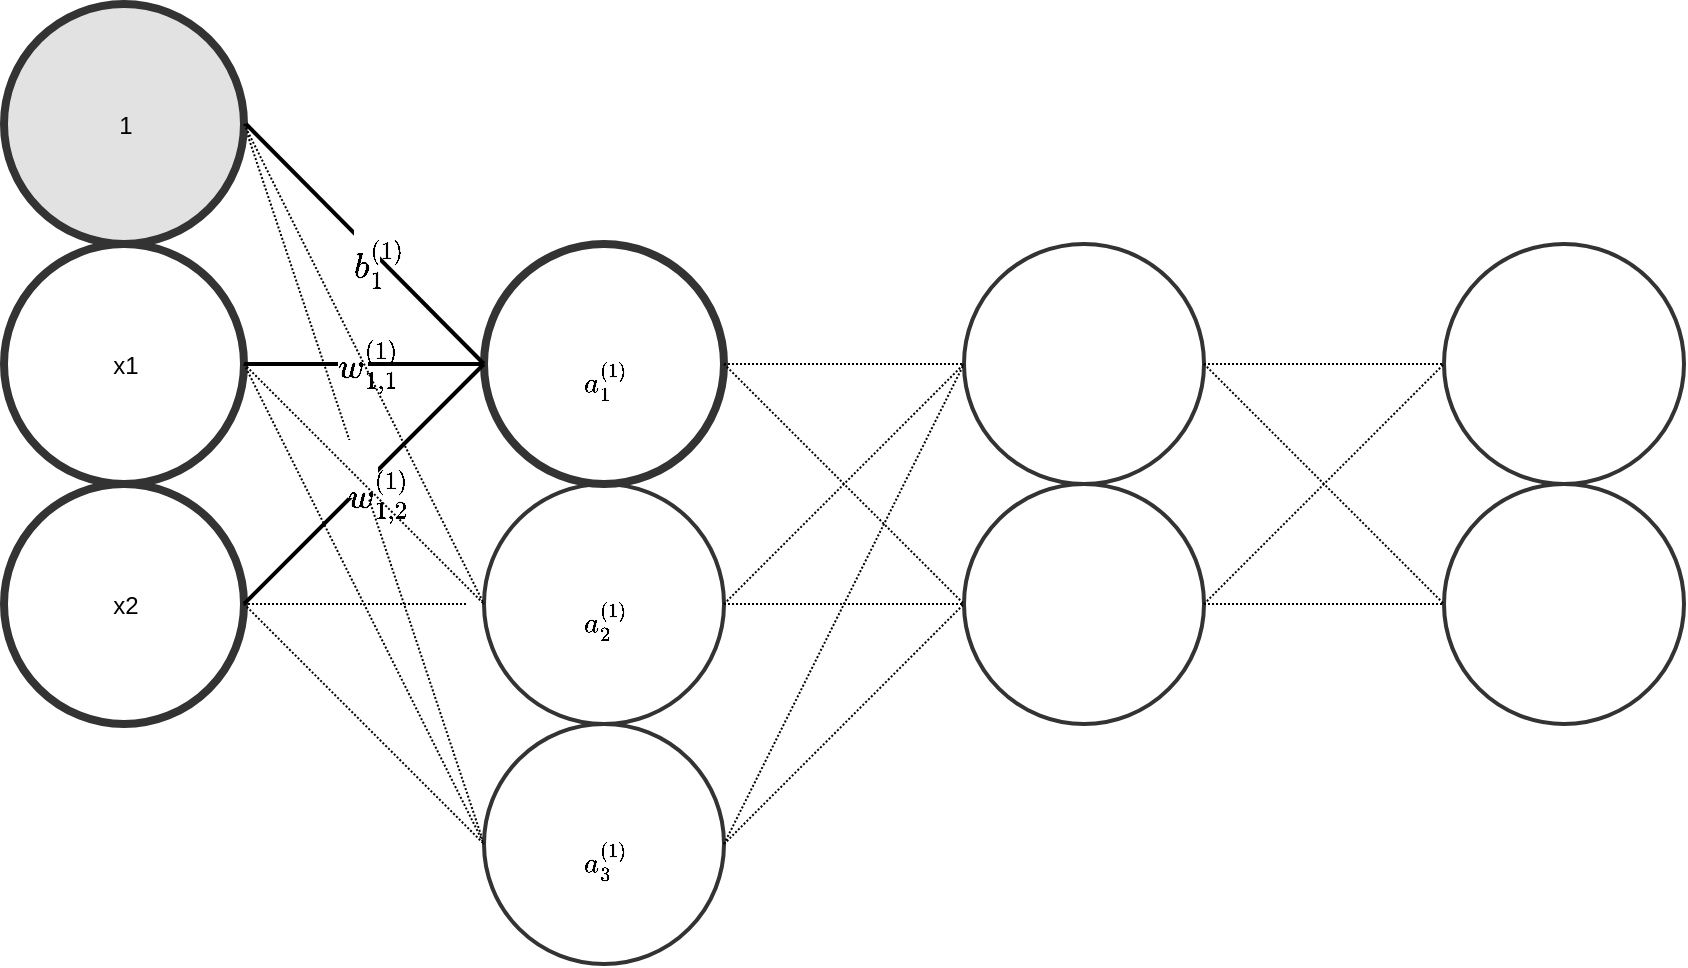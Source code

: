 <mxfile version="10.8.0" type="device"><diagram id="z8ubIWqjoBT1K7V4a9YK" name="페이지-1"><mxGraphModel dx="1078" dy="599" grid="1" gridSize="10" guides="1" tooltips="1" connect="1" arrows="1" fold="1" page="1" pageScale="1" pageWidth="827" pageHeight="1169" background="#FFFFFF" math="1" shadow="0"><root><mxCell id="0"/><mxCell id="1" parent="0"/><mxCell id="17" style="shape=filledEdge;strokeWidth=1;strokeColor=#000000;fillColor=none;startArrow=none;startFill=0;startSize=6;endArrow=none;endFill=0;endSize=6;rounded=0;dashed=1;fixDash=1;dashPattern=1.0 1.0;gliffyId=40;exitX=1.0;exitY=0.5;exitPerimeter=0;entryX=0.0;entryY=0.5;entryPerimeter=0;" parent="1" source="2" target="13" edge="1"><mxGeometry width="100" height="100" relative="1" as="geometry"><Array as="points"><mxPoint x="140" y="80"/><mxPoint x="260" y="440"/></Array></mxGeometry></mxCell><mxCell id="2" value="&lt;div style='width: 113.0px;height: 14.0px;word-break: break-word;'&gt;&lt;div align=&quot;center&quot;&gt;&lt;span style=&quot;font-size: 12px; font-family: Arial; white-space: pre-wrap; text-decoration: none; line-height: 14px; color: rgb(0, 0, 0);&quot;&gt;1&lt;/span&gt;&lt;/div&gt;&lt;/div&gt;" style="shape=ellipse;perimeter=ellipsePerimeter;shadow=0;strokeWidth=4;fillColor=#e2e2e2;strokeColor=#333333;opacity=100.0;html=1;nl2Br=0;verticalAlign=middle;align=center;spacingLeft=2.0;spacingRight=0;whiteSpace=wrap;gliffyId=0;" parent="1" vertex="1"><mxGeometry x="20" y="20" width="120" height="120" as="geometry"/></mxCell><mxCell id="3" value="&lt;div style='width: 113.0px;height: 14.0px;word-break: break-word;'&gt;&lt;div align=&quot;center&quot;&gt;&lt;span style=&quot;font-size: 12px; font-family: Arial; white-space: pre-wrap; text-decoration: none; line-height: 14px; color: rgb(0, 0, 0);&quot;&gt;x1&lt;/span&gt;&lt;/div&gt;&lt;/div&gt;" style="shape=ellipse;perimeter=ellipsePerimeter;shadow=0;strokeWidth=4;fillColor=none;pointerEvents=0;strokeColor=#333333;opacity=100.0;html=1;nl2Br=0;verticalAlign=middle;align=center;spacingLeft=2.0;spacingRight=0;whiteSpace=wrap;gliffyId=2;" parent="1" vertex="1"><mxGeometry x="20" y="140" width="120" height="120" as="geometry"/></mxCell><mxCell id="4" value="&lt;div style='width: 113.0px;height: 14.0px;word-break: break-word;'&gt;&lt;div align=&quot;center&quot;&gt;&lt;span style=&quot;font-size: 12px; font-family: Arial; white-space: pre-wrap; text-decoration: none; line-height: 14px; color: rgb(0, 0, 0);&quot;&gt;x2&lt;/span&gt;&lt;/div&gt;&lt;/div&gt;" style="shape=ellipse;perimeter=ellipsePerimeter;shadow=0;strokeWidth=4;fillColor=none;pointerEvents=0;strokeColor=#333333;opacity=100.0;html=1;nl2Br=0;verticalAlign=middle;align=center;spacingLeft=2.0;spacingRight=0;whiteSpace=wrap;gliffyId=3;" parent="1" vertex="1"><mxGeometry x="20" y="260" width="120" height="120" as="geometry"/></mxCell><mxCell id="5" value="&lt;div style=&quot;width: 113.0px ; height: 14.0px ; word-break: break-word&quot;&gt;&lt;div align=&quot;center&quot;&gt;&lt;span style=&quot;font-size: 12px ; font-family: &amp;#34;arial&amp;#34; ; white-space: pre-wrap ; text-decoration: none ; line-height: 14px ; color: rgb(0 , 0 , 0)&quot;&gt;$$a_{1}^{(1)}$$&lt;/span&gt;&lt;/div&gt;&lt;/div&gt;" style="shape=ellipse;perimeter=ellipsePerimeter;shadow=0;strokeWidth=4;fillColor=none;pointerEvents=0;strokeColor=#333333;opacity=100.0;html=1;nl2Br=0;verticalAlign=middle;align=center;spacingLeft=2.0;spacingRight=0;whiteSpace=wrap;gliffyId=5;" parent="1" vertex="1"><mxGeometry x="260" y="140" width="120" height="120" as="geometry"/></mxCell><mxCell id="6" style="shape=filledEdge;strokeWidth=2;strokeColor=#000000;fillColor=none;startArrow=none;startFill=0;startSize=6;endArrow=none;endFill=0;endSize=6;rounded=0;html=1;nl2Br=0;gliffyId=10;entryX=0.0;entryY=0.5;entryPerimeter=0;" parent="1" target="5" edge="1"><mxGeometry width="100" height="100" relative="1" as="geometry"><mxPoint x="141" y="80" as="sourcePoint"/><Array as="points"><mxPoint x="260" y="200"/></Array></mxGeometry></mxCell><mxCell id="7" value="&lt;div style=&quot;width: 13px; height: 14px; word-break: break-word; font-size: 15px;&quot;&gt;&lt;div align=&quot;center&quot; style=&quot;font-size: 15px;&quot;&gt;&lt;span style=&quot;font-size: 15px; font-family: arial; white-space: pre-wrap; line-height: 14px; color: rgb(0, 0, 0);&quot;&gt;$$b_{1}^{(1)}$$&lt;/span&gt;&lt;/div&gt;&lt;/div&gt;" style="text;html=1;nl2Br=0;labelBackgroundColor=#FFFFFF;html=1;nl2Br=0;verticalAlign=middle;align=center;spacingLeft=0.0;spacingRight=0;gliffyId=33;fontSize=15;fontStyle=1" parent="6" vertex="1"><mxGeometry relative="1" as="geometry"><mxPoint y="-1" as="offset"/></mxGeometry></mxCell><mxCell id="8" style="shape=filledEdge;strokeWidth=2;strokeColor=#000000;fillColor=none;startArrow=none;startFill=0;startSize=6;endArrow=none;endFill=0;endSize=6;rounded=0;curved=1;edgeStyle=orthogonalEdgeStyle;html=1;nl2Br=0;gliffyId=11;edgeStyle=orthogonalEdgeStyle;" parent="1" source="3" target="5" edge="1"><mxGeometry width="100" height="100" relative="1" as="geometry"><Array as="points"><mxPoint x="140" y="200"/><mxPoint x="180" y="200"/><mxPoint x="220" y="200"/><mxPoint x="260" y="200"/></Array></mxGeometry></mxCell><mxCell id="9" value="&lt;div style=&quot;width: 15px; height: 14px; word-break: break-word; font-size: 15px;&quot;&gt;&lt;div align=&quot;center&quot; style=&quot;font-size: 15px;&quot;&gt;&lt;span style=&quot;font-size: 15px; font-family: arial; white-space: pre-wrap; line-height: 14px; color: rgb(0, 0, 0);&quot;&gt;$$w_{1,1}^{(1)}$$&lt;/span&gt;&lt;/div&gt;&lt;/div&gt;" style="text;html=1;nl2Br=0;labelBackgroundColor=#FFFFFF;html=1;nl2Br=0;verticalAlign=middle;align=center;spacingLeft=0.0;spacingRight=0;gliffyId=34;fontStyle=1;fontSize=15;" parent="8" vertex="1"><mxGeometry relative="1" as="geometry"><mxPoint x="-6" y="-11" as="offset"/></mxGeometry></mxCell><mxCell id="10" style="shape=filledEdge;strokeWidth=2;strokeColor=#000000;fillColor=none;startArrow=none;startFill=0;startSize=6;endArrow=none;endFill=0;endSize=6;rounded=0;html=1;nl2Br=0;gliffyId=12;exitX=1.0;exitY=0.5;exitPerimeter=0;entryX=0.0;entryY=0.5;entryPerimeter=0;" parent="1" source="4" target="5" edge="1"><mxGeometry width="100" height="100" relative="1" as="geometry"><Array as="points"><mxPoint x="140" y="320"/><mxPoint x="260" y="200"/></Array></mxGeometry></mxCell><mxCell id="11" value="&lt;div style=&quot;width: 15px; height: 14px; word-break: break-word; font-size: 15px;&quot;&gt;&lt;div align=&quot;center&quot; style=&quot;font-size: 15px;&quot;&gt;&lt;span style=&quot;font-size: 15px; font-family: arial; white-space: pre-wrap; line-height: 14px; color: rgb(0, 0, 0);&quot;&gt;$$w_{1,2}^{(1)}$$&lt;/span&gt;&lt;/div&gt;&lt;/div&gt;" style="text;html=1;nl2Br=0;labelBackgroundColor=#FFFFFF;html=1;nl2Br=0;verticalAlign=middle;align=center;spacingLeft=0.0;spacingRight=0;gliffyId=35;fontSize=15;fontStyle=1" parent="10" vertex="1"><mxGeometry relative="1" as="geometry"><mxPoint x="-1" y="-6" as="offset"/></mxGeometry></mxCell><mxCell id="12" value="&lt;div style=&quot;width: 113.0px ; height: 14.0px ; word-break: break-word&quot;&gt;&lt;div align=&quot;center&quot;&gt;&lt;span style=&quot;font-size: 12px ; font-family: &amp;#34;arial&amp;#34; ; white-space: pre-wrap ; text-decoration: none ; line-height: 14px ; color: rgb(0 , 0 , 0)&quot;&gt;$$a_{2}^{(1)}$$&lt;/span&gt;&lt;/div&gt;&lt;/div&gt;" style="shape=ellipse;perimeter=ellipsePerimeter;shadow=0;strokeWidth=2;fillColor=none;pointerEvents=0;strokeColor=#333333;opacity=100.0;html=1;nl2Br=0;verticalAlign=middle;align=center;spacingLeft=2.0;spacingRight=0;whiteSpace=wrap;gliffyId=28;" parent="1" vertex="1"><mxGeometry x="260" y="260" width="120" height="120" as="geometry"/></mxCell><mxCell id="13" value="&lt;div style=&quot;width: 113.0px ; height: 14.0px ; word-break: break-word&quot;&gt;&lt;div align=&quot;center&quot;&gt;&lt;span style=&quot;font-size: 12px ; font-family: &amp;#34;arial&amp;#34; ; white-space: pre-wrap ; text-decoration: none ; line-height: 14px ; color: rgb(0 , 0 , 0)&quot;&gt;$$a_{3}^{(1)}$$&lt;/span&gt;&lt;/div&gt;&lt;/div&gt;" style="shape=ellipse;perimeter=ellipsePerimeter;shadow=0;strokeWidth=2;fillColor=none;pointerEvents=0;strokeColor=#333333;opacity=100.0;html=1;nl2Br=0;verticalAlign=middle;align=center;spacingLeft=2.0;spacingRight=0;whiteSpace=wrap;gliffyId=30;" parent="1" vertex="1"><mxGeometry x="260" y="380" width="120" height="120" as="geometry"/></mxCell><mxCell id="14" style="shape=filledEdge;strokeWidth=1;strokeColor=#000000;fillColor=none;startArrow=none;startFill=0;startSize=6;endArrow=none;endFill=0;endSize=6;rounded=0;dashed=1;fixDash=1;dashPattern=1.0 1.0;gliffyId=36;exitX=1.0;exitY=0.5;exitPerimeter=0;entryX=0.0;entryY=0.5;entryPerimeter=0;" parent="1" source="2" target="12" edge="1"><mxGeometry width="100" height="100" relative="1" as="geometry"><Array as="points"><mxPoint x="140" y="80"/><mxPoint x="260" y="320"/></Array></mxGeometry></mxCell><mxCell id="15" style="shape=filledEdge;strokeWidth=1;strokeColor=#000000;fillColor=none;startArrow=none;startFill=0;startSize=6;endArrow=none;endFill=0;endSize=6;rounded=0;dashed=1;fixDash=1;dashPattern=1.0 1.0;gliffyId=38;exitX=1.0;exitY=0.5;exitPerimeter=0;entryX=0.0;entryY=0.5;entryPerimeter=0;" parent="1" source="3" target="12" edge="1"><mxGeometry width="100" height="100" relative="1" as="geometry"><Array as="points"><mxPoint x="140" y="200"/><mxPoint x="260" y="320"/></Array></mxGeometry></mxCell><mxCell id="16" style="shape=filledEdge;strokeWidth=1;strokeColor=#000000;fillColor=none;startArrow=none;startFill=0;startSize=6;endArrow=none;endFill=0;endSize=6;rounded=0;dashed=1;fixDash=1;dashPattern=1.0 1.0;gliffyId=39;edgeStyle=orthogonalEdgeStyle;" parent="1" source="4" edge="1"><mxGeometry width="100" height="100" relative="1" as="geometry"><mxPoint x="251.113" y="320" as="targetPoint"/><Array as="points"><mxPoint x="140" y="320"/></Array></mxGeometry></mxCell><mxCell id="18" style="shape=filledEdge;strokeWidth=1;strokeColor=#000000;fillColor=none;startArrow=none;startFill=0;startSize=6;endArrow=none;endFill=0;endSize=6;rounded=0;dashed=1;fixDash=1;dashPattern=1.0 1.0;gliffyId=41;exitX=1.0;exitY=0.5;exitPerimeter=0;entryX=0.0;entryY=0.5;entryPerimeter=0;" parent="1" source="3" target="13" edge="1"><mxGeometry width="100" height="100" relative="1" as="geometry"><Array as="points"><mxPoint x="140" y="200"/><mxPoint x="260" y="440"/></Array></mxGeometry></mxCell><mxCell id="19" style="shape=filledEdge;strokeWidth=1;strokeColor=#000000;fillColor=none;startArrow=none;startFill=0;startSize=6;endArrow=none;endFill=0;endSize=6;rounded=0;dashed=1;fixDash=1;dashPattern=1.0 1.0;gliffyId=42;exitX=1.0;exitY=0.5;exitPerimeter=0;entryX=0.0;entryY=0.5;entryPerimeter=0;" parent="1" source="4" target="13" edge="1"><mxGeometry width="100" height="100" relative="1" as="geometry"><Array as="points"><mxPoint x="140" y="320"/><mxPoint x="260" y="440"/></Array></mxGeometry></mxCell><mxCell id="20" value="&lt;div style=&quot;width: 113.0px ; height: 14.0px ; word-break: break-word&quot;&gt;&lt;div align=&quot;center&quot;&gt;&lt;br&gt;&lt;/div&gt;&lt;/div&gt;" style="shape=ellipse;perimeter=ellipsePerimeter;shadow=0;strokeWidth=2;fillColor=none;pointerEvents=0;strokeColor=#333333;opacity=100.0;html=1;nl2Br=0;verticalAlign=middle;align=center;spacingLeft=2.0;spacingRight=0;whiteSpace=wrap;gliffyId=46;" parent="1" vertex="1"><mxGeometry x="500" y="140" width="120" height="120" as="geometry"/></mxCell><mxCell id="21" value="&lt;div style=&quot;width: 113.0px ; height: 14.0px ; word-break: break-word&quot;&gt;&lt;div align=&quot;center&quot;&gt;&lt;br&gt;&lt;/div&gt;&lt;/div&gt;" style="shape=ellipse;perimeter=ellipsePerimeter;shadow=0;strokeWidth=2;fillColor=none;pointerEvents=0;strokeColor=#333333;opacity=100.0;html=1;nl2Br=0;verticalAlign=middle;align=center;spacingLeft=2.0;spacingRight=0;whiteSpace=wrap;gliffyId=48;" parent="1" vertex="1"><mxGeometry x="500" y="260" width="120" height="120" as="geometry"/></mxCell><mxCell id="22" value="&lt;div style=&quot;width: 113.0px ; height: 14.0px ; word-break: break-word&quot;&gt;&lt;div align=&quot;center&quot;&gt;&lt;br&gt;&lt;/div&gt;&lt;/div&gt;" style="shape=ellipse;perimeter=ellipsePerimeter;shadow=0;strokeWidth=2;fillColor=none;pointerEvents=0;strokeColor=#333333;opacity=100.0;html=1;nl2Br=0;verticalAlign=middle;align=center;spacingLeft=2.0;spacingRight=0;whiteSpace=wrap;gliffyId=50;" parent="1" vertex="1"><mxGeometry x="740" y="140" width="120" height="120" as="geometry"/></mxCell><mxCell id="23" value="&lt;div style=&quot;width: 113.0px ; height: 14.0px ; word-break: break-word&quot;&gt;&lt;div align=&quot;center&quot;&gt;&lt;br&gt;&lt;/div&gt;&lt;/div&gt;" style="shape=ellipse;perimeter=ellipsePerimeter;shadow=0;strokeWidth=2;fillColor=none;pointerEvents=0;strokeColor=#333333;opacity=100.0;html=1;nl2Br=0;verticalAlign=middle;align=center;spacingLeft=2.0;spacingRight=0;whiteSpace=wrap;gliffyId=52;" parent="1" vertex="1"><mxGeometry x="740" y="260" width="120" height="120" as="geometry"/></mxCell><mxCell id="24" style="shape=filledEdge;strokeWidth=1;strokeColor=#000000;fillColor=none;startArrow=none;startFill=0;startSize=6;endArrow=none;endFill=0;endSize=6;rounded=0;dashed=1;fixDash=1;dashPattern=1.0 1.0;gliffyId=54;edgeStyle=orthogonalEdgeStyle;" parent="1" source="5" target="20" edge="1"><mxGeometry width="100" height="100" relative="1" as="geometry"><Array as="points"><mxPoint x="380" y="200"/><mxPoint x="500" y="200"/></Array></mxGeometry></mxCell><mxCell id="25" style="shape=filledEdge;strokeWidth=1;strokeColor=#000000;fillColor=none;startArrow=none;startFill=0;startSize=6;endArrow=none;endFill=0;endSize=6;rounded=0;dashed=1;fixDash=1;dashPattern=1.0 1.0;gliffyId=56;exitX=1.0;exitY=0.5;exitPerimeter=0;entryX=0.0;entryY=0.5;entryPerimeter=0;" parent="1" source="5" target="21" edge="1"><mxGeometry width="100" height="100" relative="1" as="geometry"><Array as="points"><mxPoint x="380" y="200"/><mxPoint x="500" y="320"/></Array></mxGeometry></mxCell><mxCell id="26" style="shape=filledEdge;strokeWidth=1;strokeColor=#000000;fillColor=none;startArrow=none;startFill=0;startSize=6;endArrow=none;endFill=0;endSize=6;rounded=0;dashed=1;fixDash=1;dashPattern=1.0 1.0;gliffyId=57;exitX=1.0;exitY=0.5;exitPerimeter=0;entryX=0.0;entryY=0.5;entryPerimeter=0;" parent="1" source="12" target="20" edge="1"><mxGeometry width="100" height="100" relative="1" as="geometry"><Array as="points"><mxPoint x="380" y="320"/><mxPoint x="500" y="200"/></Array></mxGeometry></mxCell><mxCell id="27" style="shape=filledEdge;strokeWidth=1;strokeColor=#000000;fillColor=none;startArrow=none;startFill=0;startSize=6;endArrow=none;endFill=0;endSize=6;rounded=0;dashed=1;fixDash=1;dashPattern=1.0 1.0;gliffyId=58;edgeStyle=orthogonalEdgeStyle;" parent="1" source="12" target="21" edge="1"><mxGeometry width="100" height="100" relative="1" as="geometry"><Array as="points"><mxPoint x="380" y="320"/><mxPoint x="500" y="320"/></Array></mxGeometry></mxCell><mxCell id="28" style="shape=filledEdge;strokeWidth=1;strokeColor=#000000;fillColor=none;startArrow=none;startFill=0;startSize=6;endArrow=none;endFill=0;endSize=6;rounded=0;dashed=1;fixDash=1;dashPattern=1.0 1.0;gliffyId=59;exitX=1.0;exitY=0.5;exitPerimeter=0;entryX=0.0;entryY=0.5;entryPerimeter=0;" parent="1" source="13" target="20" edge="1"><mxGeometry width="100" height="100" relative="1" as="geometry"><Array as="points"><mxPoint x="380" y="440"/><mxPoint x="500" y="200"/></Array></mxGeometry></mxCell><mxCell id="29" style="shape=filledEdge;strokeWidth=1;strokeColor=#000000;fillColor=none;startArrow=none;startFill=0;startSize=6;endArrow=none;endFill=0;endSize=6;rounded=0;dashed=1;fixDash=1;dashPattern=1.0 1.0;gliffyId=60;exitX=1.0;exitY=0.5;exitPerimeter=0;entryX=0.0;entryY=0.5;entryPerimeter=0;" parent="1" source="13" target="21" edge="1"><mxGeometry width="100" height="100" relative="1" as="geometry"><Array as="points"><mxPoint x="380" y="440"/><mxPoint x="500" y="320"/></Array></mxGeometry></mxCell><mxCell id="30" style="shape=filledEdge;strokeWidth=1;strokeColor=#000000;fillColor=none;startArrow=none;startFill=0;startSize=6;endArrow=none;endFill=0;endSize=6;rounded=0;dashed=1;fixDash=1;dashPattern=1.0 1.0;gliffyId=61;edgeStyle=orthogonalEdgeStyle;" parent="1" source="20" target="22" edge="1"><mxGeometry width="100" height="100" relative="1" as="geometry"><Array as="points"><mxPoint x="620" y="200"/><mxPoint x="740" y="200"/></Array></mxGeometry></mxCell><mxCell id="31" style="shape=filledEdge;strokeWidth=1;strokeColor=#000000;fillColor=none;startArrow=none;startFill=0;startSize=6;endArrow=none;endFill=0;endSize=6;rounded=0;dashed=1;fixDash=1;dashPattern=1.0 1.0;gliffyId=62;exitX=1.0;exitY=0.5;exitPerimeter=0;entryX=0.0;entryY=0.5;entryPerimeter=0;" parent="1" source="20" target="23" edge="1"><mxGeometry width="100" height="100" relative="1" as="geometry"><Array as="points"><mxPoint x="620" y="200"/><mxPoint x="740" y="320"/></Array></mxGeometry></mxCell><mxCell id="32" style="shape=filledEdge;strokeWidth=1;strokeColor=#000000;fillColor=none;startArrow=none;startFill=0;startSize=6;endArrow=none;endFill=0;endSize=6;rounded=0;dashed=1;fixDash=1;dashPattern=1.0 1.0;gliffyId=63;exitX=1.0;exitY=0.5;exitPerimeter=0;entryX=0.0;entryY=0.5;entryPerimeter=0;" parent="1" source="21" target="22" edge="1"><mxGeometry width="100" height="100" relative="1" as="geometry"><Array as="points"><mxPoint x="620" y="320"/><mxPoint x="740" y="200"/></Array></mxGeometry></mxCell><mxCell id="33" style="shape=filledEdge;strokeWidth=1;strokeColor=#000000;fillColor=none;startArrow=none;startFill=0;startSize=6;endArrow=none;endFill=0;endSize=6;rounded=0;dashed=1;fixDash=1;dashPattern=1.0 1.0;gliffyId=64;edgeStyle=orthogonalEdgeStyle;" parent="1" source="21" target="23" edge="1"><mxGeometry width="100" height="100" relative="1" as="geometry"><Array as="points"><mxPoint x="620" y="320"/><mxPoint x="740" y="320"/></Array></mxGeometry></mxCell></root></mxGraphModel></diagram></mxfile>